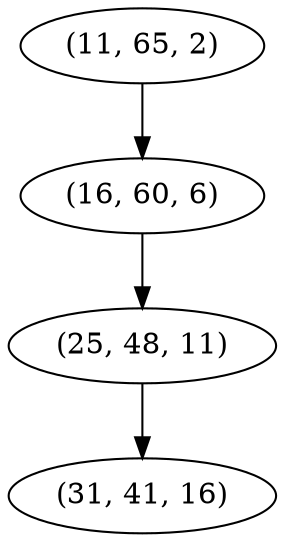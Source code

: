digraph tree {
    "(11, 65, 2)";
    "(16, 60, 6)";
    "(25, 48, 11)";
    "(31, 41, 16)";
    "(11, 65, 2)" -> "(16, 60, 6)";
    "(16, 60, 6)" -> "(25, 48, 11)";
    "(25, 48, 11)" -> "(31, 41, 16)";
}
